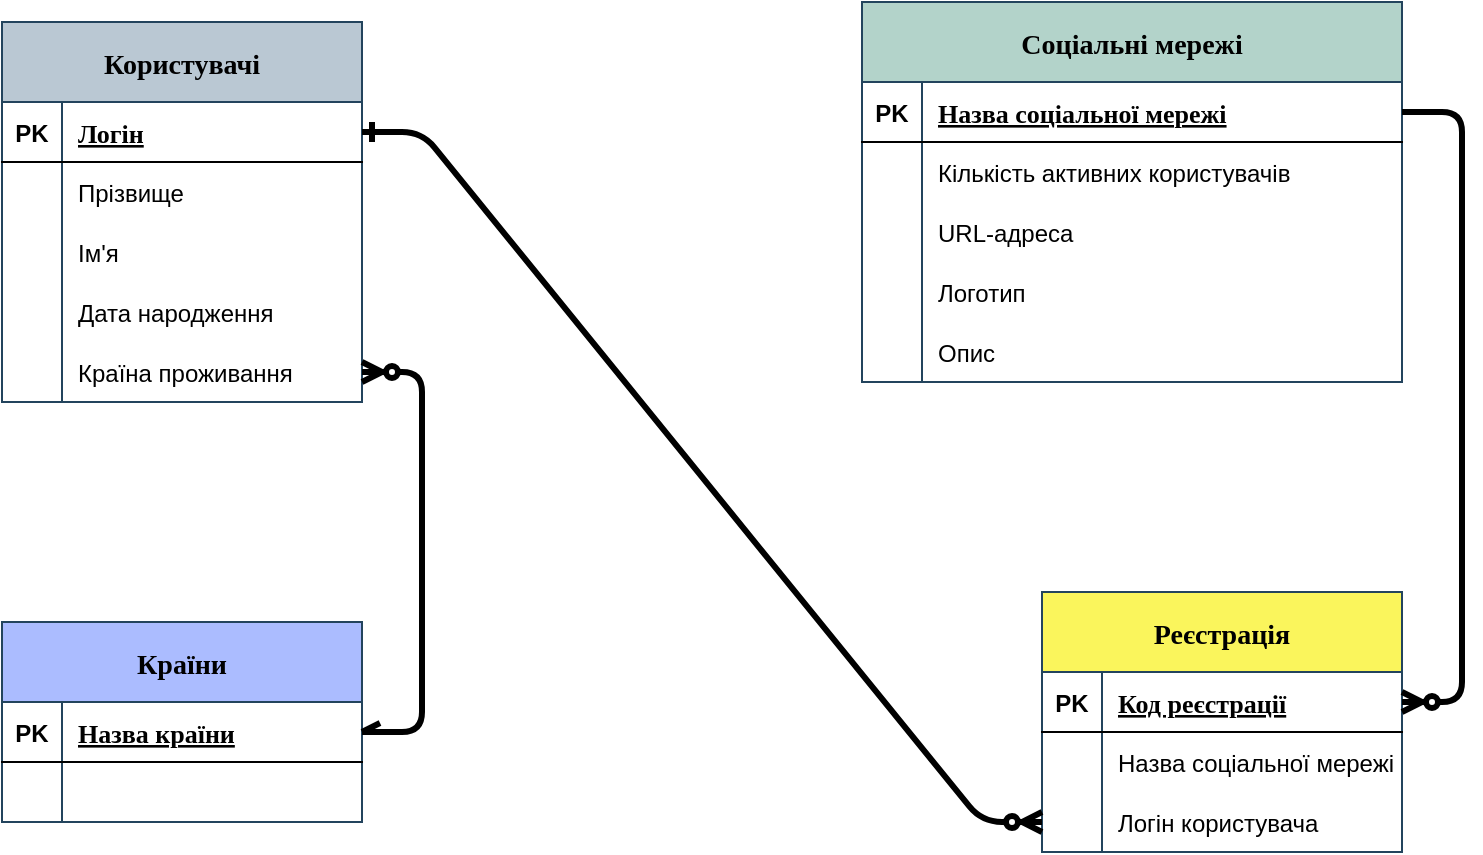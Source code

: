 <mxfile version="20.4.0" type="github">
  <diagram id="LfY8HSYb2KLvKZi6-ELM" name="Сторінка-1">
    <mxGraphModel dx="1421" dy="762" grid="1" gridSize="10" guides="1" tooltips="1" connect="1" arrows="1" fold="1" page="1" pageScale="1" pageWidth="827" pageHeight="1169" math="0" shadow="0">
      <root>
        <mxCell id="0" />
        <mxCell id="1" parent="0" />
        <mxCell id="vNw5nsysbJb_lxA0fcBF-2" value="Користувачі" style="shape=table;startSize=40;container=1;collapsible=1;childLayout=tableLayout;fixedRows=1;rowLines=0;fontStyle=1;align=center;resizeLast=1;fillColor=#bac8d3;strokeColor=#23445d;fontFamily=Verdana;fontSize=14;" vertex="1" parent="1">
          <mxGeometry x="30" y="40" width="180" height="190" as="geometry" />
        </mxCell>
        <mxCell id="vNw5nsysbJb_lxA0fcBF-3" value="" style="shape=tableRow;horizontal=0;startSize=0;swimlaneHead=0;swimlaneBody=0;fillColor=none;collapsible=0;dropTarget=0;points=[[0,0.5],[1,0.5]];portConstraint=eastwest;top=0;left=0;right=0;bottom=1;" vertex="1" parent="vNw5nsysbJb_lxA0fcBF-2">
          <mxGeometry y="40" width="180" height="30" as="geometry" />
        </mxCell>
        <mxCell id="vNw5nsysbJb_lxA0fcBF-4" value="PK" style="shape=partialRectangle;connectable=0;fillColor=none;top=0;left=0;bottom=0;right=0;fontStyle=1;overflow=hidden;" vertex="1" parent="vNw5nsysbJb_lxA0fcBF-3">
          <mxGeometry width="30" height="30" as="geometry">
            <mxRectangle width="30" height="30" as="alternateBounds" />
          </mxGeometry>
        </mxCell>
        <mxCell id="vNw5nsysbJb_lxA0fcBF-5" value="Логін" style="shape=partialRectangle;connectable=0;fillColor=none;top=0;left=0;bottom=0;right=0;align=left;spacingLeft=6;fontStyle=5;overflow=hidden;fontFamily=Verdana;fontSize=13;" vertex="1" parent="vNw5nsysbJb_lxA0fcBF-3">
          <mxGeometry x="30" width="150" height="30" as="geometry">
            <mxRectangle width="150" height="30" as="alternateBounds" />
          </mxGeometry>
        </mxCell>
        <mxCell id="vNw5nsysbJb_lxA0fcBF-6" value="" style="shape=tableRow;horizontal=0;startSize=0;swimlaneHead=0;swimlaneBody=0;fillColor=none;collapsible=0;dropTarget=0;points=[[0,0.5],[1,0.5]];portConstraint=eastwest;top=0;left=0;right=0;bottom=0;" vertex="1" parent="vNw5nsysbJb_lxA0fcBF-2">
          <mxGeometry y="70" width="180" height="30" as="geometry" />
        </mxCell>
        <mxCell id="vNw5nsysbJb_lxA0fcBF-7" value="" style="shape=partialRectangle;connectable=0;fillColor=none;top=0;left=0;bottom=0;right=0;editable=1;overflow=hidden;" vertex="1" parent="vNw5nsysbJb_lxA0fcBF-6">
          <mxGeometry width="30" height="30" as="geometry">
            <mxRectangle width="30" height="30" as="alternateBounds" />
          </mxGeometry>
        </mxCell>
        <mxCell id="vNw5nsysbJb_lxA0fcBF-8" value="Прізвище" style="shape=partialRectangle;connectable=0;fillColor=none;top=0;left=0;bottom=0;right=0;align=left;spacingLeft=6;overflow=hidden;" vertex="1" parent="vNw5nsysbJb_lxA0fcBF-6">
          <mxGeometry x="30" width="150" height="30" as="geometry">
            <mxRectangle width="150" height="30" as="alternateBounds" />
          </mxGeometry>
        </mxCell>
        <mxCell id="vNw5nsysbJb_lxA0fcBF-18" value="" style="shape=tableRow;horizontal=0;startSize=0;swimlaneHead=0;swimlaneBody=0;fillColor=none;collapsible=0;dropTarget=0;points=[[0,0.5],[1,0.5]];portConstraint=eastwest;top=0;left=0;right=0;bottom=0;" vertex="1" parent="vNw5nsysbJb_lxA0fcBF-2">
          <mxGeometry y="100" width="180" height="30" as="geometry" />
        </mxCell>
        <mxCell id="vNw5nsysbJb_lxA0fcBF-19" value="" style="shape=partialRectangle;connectable=0;fillColor=none;top=0;left=0;bottom=0;right=0;editable=1;overflow=hidden;" vertex="1" parent="vNw5nsysbJb_lxA0fcBF-18">
          <mxGeometry width="30" height="30" as="geometry">
            <mxRectangle width="30" height="30" as="alternateBounds" />
          </mxGeometry>
        </mxCell>
        <mxCell id="vNw5nsysbJb_lxA0fcBF-20" value="Ім&#39;я" style="shape=partialRectangle;connectable=0;fillColor=none;top=0;left=0;bottom=0;right=0;align=left;spacingLeft=6;overflow=hidden;" vertex="1" parent="vNw5nsysbJb_lxA0fcBF-18">
          <mxGeometry x="30" width="150" height="30" as="geometry">
            <mxRectangle width="150" height="30" as="alternateBounds" />
          </mxGeometry>
        </mxCell>
        <mxCell id="vNw5nsysbJb_lxA0fcBF-9" value="" style="shape=tableRow;horizontal=0;startSize=0;swimlaneHead=0;swimlaneBody=0;fillColor=none;collapsible=0;dropTarget=0;points=[[0,0.5],[1,0.5]];portConstraint=eastwest;top=0;left=0;right=0;bottom=0;" vertex="1" parent="vNw5nsysbJb_lxA0fcBF-2">
          <mxGeometry y="130" width="180" height="30" as="geometry" />
        </mxCell>
        <mxCell id="vNw5nsysbJb_lxA0fcBF-10" value="" style="shape=partialRectangle;connectable=0;fillColor=none;top=0;left=0;bottom=0;right=0;editable=1;overflow=hidden;" vertex="1" parent="vNw5nsysbJb_lxA0fcBF-9">
          <mxGeometry width="30" height="30" as="geometry">
            <mxRectangle width="30" height="30" as="alternateBounds" />
          </mxGeometry>
        </mxCell>
        <mxCell id="vNw5nsysbJb_lxA0fcBF-11" value="Дата народження" style="shape=partialRectangle;connectable=0;fillColor=none;top=0;left=0;bottom=0;right=0;align=left;spacingLeft=6;overflow=hidden;" vertex="1" parent="vNw5nsysbJb_lxA0fcBF-9">
          <mxGeometry x="30" width="150" height="30" as="geometry">
            <mxRectangle width="150" height="30" as="alternateBounds" />
          </mxGeometry>
        </mxCell>
        <mxCell id="vNw5nsysbJb_lxA0fcBF-12" value="" style="shape=tableRow;horizontal=0;startSize=0;swimlaneHead=0;swimlaneBody=0;fillColor=none;collapsible=0;dropTarget=0;points=[[0,0.5],[1,0.5]];portConstraint=eastwest;top=0;left=0;right=0;bottom=0;" vertex="1" parent="vNw5nsysbJb_lxA0fcBF-2">
          <mxGeometry y="160" width="180" height="30" as="geometry" />
        </mxCell>
        <mxCell id="vNw5nsysbJb_lxA0fcBF-13" value="" style="shape=partialRectangle;connectable=0;fillColor=none;top=0;left=0;bottom=0;right=0;editable=1;overflow=hidden;" vertex="1" parent="vNw5nsysbJb_lxA0fcBF-12">
          <mxGeometry width="30" height="30" as="geometry">
            <mxRectangle width="30" height="30" as="alternateBounds" />
          </mxGeometry>
        </mxCell>
        <mxCell id="vNw5nsysbJb_lxA0fcBF-14" value="Країна проживання" style="shape=partialRectangle;connectable=0;fillColor=none;top=0;left=0;bottom=0;right=0;align=left;spacingLeft=6;overflow=hidden;" vertex="1" parent="vNw5nsysbJb_lxA0fcBF-12">
          <mxGeometry x="30" width="150" height="30" as="geometry">
            <mxRectangle width="150" height="30" as="alternateBounds" />
          </mxGeometry>
        </mxCell>
        <mxCell id="vNw5nsysbJb_lxA0fcBF-21" value="Соціальні мережі" style="shape=table;startSize=40;container=1;collapsible=1;childLayout=tableLayout;fixedRows=1;rowLines=0;fontStyle=1;align=center;resizeLast=1;fillColor=#B3D3CA;strokeColor=#23445d;fontFamily=Verdana;fontSize=14;" vertex="1" parent="1">
          <mxGeometry x="460" y="30" width="270" height="190" as="geometry" />
        </mxCell>
        <mxCell id="vNw5nsysbJb_lxA0fcBF-22" value="" style="shape=tableRow;horizontal=0;startSize=0;swimlaneHead=0;swimlaneBody=0;fillColor=none;collapsible=0;dropTarget=0;points=[[0,0.5],[1,0.5]];portConstraint=eastwest;top=0;left=0;right=0;bottom=1;" vertex="1" parent="vNw5nsysbJb_lxA0fcBF-21">
          <mxGeometry y="40" width="270" height="30" as="geometry" />
        </mxCell>
        <mxCell id="vNw5nsysbJb_lxA0fcBF-23" value="PK" style="shape=partialRectangle;connectable=0;fillColor=none;top=0;left=0;bottom=0;right=0;fontStyle=1;overflow=hidden;" vertex="1" parent="vNw5nsysbJb_lxA0fcBF-22">
          <mxGeometry width="30" height="30" as="geometry">
            <mxRectangle width="30" height="30" as="alternateBounds" />
          </mxGeometry>
        </mxCell>
        <mxCell id="vNw5nsysbJb_lxA0fcBF-24" value="Назва соціальної мережі" style="shape=partialRectangle;connectable=0;fillColor=none;top=0;left=0;bottom=0;right=0;align=left;spacingLeft=6;fontStyle=5;overflow=hidden;fontFamily=Verdana;fontSize=13;" vertex="1" parent="vNw5nsysbJb_lxA0fcBF-22">
          <mxGeometry x="30" width="240" height="30" as="geometry">
            <mxRectangle width="240" height="30" as="alternateBounds" />
          </mxGeometry>
        </mxCell>
        <mxCell id="vNw5nsysbJb_lxA0fcBF-25" value="" style="shape=tableRow;horizontal=0;startSize=0;swimlaneHead=0;swimlaneBody=0;fillColor=none;collapsible=0;dropTarget=0;points=[[0,0.5],[1,0.5]];portConstraint=eastwest;top=0;left=0;right=0;bottom=0;" vertex="1" parent="vNw5nsysbJb_lxA0fcBF-21">
          <mxGeometry y="70" width="270" height="30" as="geometry" />
        </mxCell>
        <mxCell id="vNw5nsysbJb_lxA0fcBF-26" value="" style="shape=partialRectangle;connectable=0;fillColor=none;top=0;left=0;bottom=0;right=0;editable=1;overflow=hidden;" vertex="1" parent="vNw5nsysbJb_lxA0fcBF-25">
          <mxGeometry width="30" height="30" as="geometry">
            <mxRectangle width="30" height="30" as="alternateBounds" />
          </mxGeometry>
        </mxCell>
        <mxCell id="vNw5nsysbJb_lxA0fcBF-27" value="Кількість активних користувачів" style="shape=partialRectangle;connectable=0;fillColor=none;top=0;left=0;bottom=0;right=0;align=left;spacingLeft=6;overflow=hidden;" vertex="1" parent="vNw5nsysbJb_lxA0fcBF-25">
          <mxGeometry x="30" width="240" height="30" as="geometry">
            <mxRectangle width="240" height="30" as="alternateBounds" />
          </mxGeometry>
        </mxCell>
        <mxCell id="vNw5nsysbJb_lxA0fcBF-28" value="" style="shape=tableRow;horizontal=0;startSize=0;swimlaneHead=0;swimlaneBody=0;fillColor=none;collapsible=0;dropTarget=0;points=[[0,0.5],[1,0.5]];portConstraint=eastwest;top=0;left=0;right=0;bottom=0;" vertex="1" parent="vNw5nsysbJb_lxA0fcBF-21">
          <mxGeometry y="100" width="270" height="30" as="geometry" />
        </mxCell>
        <mxCell id="vNw5nsysbJb_lxA0fcBF-29" value="" style="shape=partialRectangle;connectable=0;fillColor=none;top=0;left=0;bottom=0;right=0;editable=1;overflow=hidden;" vertex="1" parent="vNw5nsysbJb_lxA0fcBF-28">
          <mxGeometry width="30" height="30" as="geometry">
            <mxRectangle width="30" height="30" as="alternateBounds" />
          </mxGeometry>
        </mxCell>
        <mxCell id="vNw5nsysbJb_lxA0fcBF-30" value="URL-адреса" style="shape=partialRectangle;connectable=0;fillColor=none;top=0;left=0;bottom=0;right=0;align=left;spacingLeft=6;overflow=hidden;" vertex="1" parent="vNw5nsysbJb_lxA0fcBF-28">
          <mxGeometry x="30" width="240" height="30" as="geometry">
            <mxRectangle width="240" height="30" as="alternateBounds" />
          </mxGeometry>
        </mxCell>
        <mxCell id="vNw5nsysbJb_lxA0fcBF-31" value="" style="shape=tableRow;horizontal=0;startSize=0;swimlaneHead=0;swimlaneBody=0;fillColor=none;collapsible=0;dropTarget=0;points=[[0,0.5],[1,0.5]];portConstraint=eastwest;top=0;left=0;right=0;bottom=0;" vertex="1" parent="vNw5nsysbJb_lxA0fcBF-21">
          <mxGeometry y="130" width="270" height="30" as="geometry" />
        </mxCell>
        <mxCell id="vNw5nsysbJb_lxA0fcBF-32" value="" style="shape=partialRectangle;connectable=0;fillColor=none;top=0;left=0;bottom=0;right=0;editable=1;overflow=hidden;" vertex="1" parent="vNw5nsysbJb_lxA0fcBF-31">
          <mxGeometry width="30" height="30" as="geometry">
            <mxRectangle width="30" height="30" as="alternateBounds" />
          </mxGeometry>
        </mxCell>
        <mxCell id="vNw5nsysbJb_lxA0fcBF-33" value="Логотип" style="shape=partialRectangle;connectable=0;fillColor=none;top=0;left=0;bottom=0;right=0;align=left;spacingLeft=6;overflow=hidden;" vertex="1" parent="vNw5nsysbJb_lxA0fcBF-31">
          <mxGeometry x="30" width="240" height="30" as="geometry">
            <mxRectangle width="240" height="30" as="alternateBounds" />
          </mxGeometry>
        </mxCell>
        <mxCell id="vNw5nsysbJb_lxA0fcBF-34" value="" style="shape=tableRow;horizontal=0;startSize=0;swimlaneHead=0;swimlaneBody=0;fillColor=none;collapsible=0;dropTarget=0;points=[[0,0.5],[1,0.5]];portConstraint=eastwest;top=0;left=0;right=0;bottom=0;" vertex="1" parent="vNw5nsysbJb_lxA0fcBF-21">
          <mxGeometry y="160" width="270" height="30" as="geometry" />
        </mxCell>
        <mxCell id="vNw5nsysbJb_lxA0fcBF-35" value="" style="shape=partialRectangle;connectable=0;fillColor=none;top=0;left=0;bottom=0;right=0;editable=1;overflow=hidden;" vertex="1" parent="vNw5nsysbJb_lxA0fcBF-34">
          <mxGeometry width="30" height="30" as="geometry">
            <mxRectangle width="30" height="30" as="alternateBounds" />
          </mxGeometry>
        </mxCell>
        <mxCell id="vNw5nsysbJb_lxA0fcBF-36" value="Опис" style="shape=partialRectangle;connectable=0;fillColor=none;top=0;left=0;bottom=0;right=0;align=left;spacingLeft=6;overflow=hidden;" vertex="1" parent="vNw5nsysbJb_lxA0fcBF-34">
          <mxGeometry x="30" width="240" height="30" as="geometry">
            <mxRectangle width="240" height="30" as="alternateBounds" />
          </mxGeometry>
        </mxCell>
        <mxCell id="vNw5nsysbJb_lxA0fcBF-37" value="Країни" style="shape=table;startSize=40;container=1;collapsible=1;childLayout=tableLayout;fixedRows=1;rowLines=0;fontStyle=1;align=center;resizeLast=1;fillColor=#ABBCFF;strokeColor=#23445d;fontFamily=Verdana;fontSize=14;" vertex="1" parent="1">
          <mxGeometry x="30" y="340" width="180" height="100" as="geometry" />
        </mxCell>
        <mxCell id="vNw5nsysbJb_lxA0fcBF-38" value="" style="shape=tableRow;horizontal=0;startSize=0;swimlaneHead=0;swimlaneBody=0;fillColor=none;collapsible=0;dropTarget=0;points=[[0,0.5],[1,0.5]];portConstraint=eastwest;top=0;left=0;right=0;bottom=1;" vertex="1" parent="vNw5nsysbJb_lxA0fcBF-37">
          <mxGeometry y="40" width="180" height="30" as="geometry" />
        </mxCell>
        <mxCell id="vNw5nsysbJb_lxA0fcBF-39" value="PK" style="shape=partialRectangle;connectable=0;fillColor=none;top=0;left=0;bottom=0;right=0;fontStyle=1;overflow=hidden;" vertex="1" parent="vNw5nsysbJb_lxA0fcBF-38">
          <mxGeometry width="30" height="30" as="geometry">
            <mxRectangle width="30" height="30" as="alternateBounds" />
          </mxGeometry>
        </mxCell>
        <mxCell id="vNw5nsysbJb_lxA0fcBF-40" value="Назва країни" style="shape=partialRectangle;connectable=0;fillColor=none;top=0;left=0;bottom=0;right=0;align=left;spacingLeft=6;fontStyle=5;overflow=hidden;fontFamily=Verdana;fontSize=13;" vertex="1" parent="vNw5nsysbJb_lxA0fcBF-38">
          <mxGeometry x="30" width="150" height="30" as="geometry">
            <mxRectangle width="150" height="30" as="alternateBounds" />
          </mxGeometry>
        </mxCell>
        <mxCell id="vNw5nsysbJb_lxA0fcBF-50" value="" style="shape=tableRow;horizontal=0;startSize=0;swimlaneHead=0;swimlaneBody=0;fillColor=none;collapsible=0;dropTarget=0;points=[[0,0.5],[1,0.5]];portConstraint=eastwest;top=0;left=0;right=0;bottom=0;" vertex="1" parent="vNw5nsysbJb_lxA0fcBF-37">
          <mxGeometry y="70" width="180" height="30" as="geometry" />
        </mxCell>
        <mxCell id="vNw5nsysbJb_lxA0fcBF-51" value="" style="shape=partialRectangle;connectable=0;fillColor=none;top=0;left=0;bottom=0;right=0;editable=1;overflow=hidden;" vertex="1" parent="vNw5nsysbJb_lxA0fcBF-50">
          <mxGeometry width="30" height="30" as="geometry">
            <mxRectangle width="30" height="30" as="alternateBounds" />
          </mxGeometry>
        </mxCell>
        <mxCell id="vNw5nsysbJb_lxA0fcBF-52" value="" style="shape=partialRectangle;connectable=0;fillColor=none;top=0;left=0;bottom=0;right=0;align=left;spacingLeft=6;overflow=hidden;" vertex="1" parent="vNw5nsysbJb_lxA0fcBF-50">
          <mxGeometry x="30" width="150" height="30" as="geometry">
            <mxRectangle width="150" height="30" as="alternateBounds" />
          </mxGeometry>
        </mxCell>
        <mxCell id="vNw5nsysbJb_lxA0fcBF-55" value="Реєстрація" style="shape=table;startSize=40;container=1;collapsible=1;childLayout=tableLayout;fixedRows=1;rowLines=0;fontStyle=1;align=center;resizeLast=1;fillColor=#FAF55C;strokeColor=#23445d;fontFamily=Verdana;fontSize=14;" vertex="1" parent="1">
          <mxGeometry x="550" y="325" width="180" height="130" as="geometry" />
        </mxCell>
        <mxCell id="vNw5nsysbJb_lxA0fcBF-56" value="" style="shape=tableRow;horizontal=0;startSize=0;swimlaneHead=0;swimlaneBody=0;fillColor=none;collapsible=0;dropTarget=0;points=[[0,0.5],[1,0.5]];portConstraint=eastwest;top=0;left=0;right=0;bottom=1;" vertex="1" parent="vNw5nsysbJb_lxA0fcBF-55">
          <mxGeometry y="40" width="180" height="30" as="geometry" />
        </mxCell>
        <mxCell id="vNw5nsysbJb_lxA0fcBF-57" value="PK" style="shape=partialRectangle;connectable=0;fillColor=none;top=0;left=0;bottom=0;right=0;fontStyle=1;overflow=hidden;" vertex="1" parent="vNw5nsysbJb_lxA0fcBF-56">
          <mxGeometry width="30" height="30" as="geometry">
            <mxRectangle width="30" height="30" as="alternateBounds" />
          </mxGeometry>
        </mxCell>
        <mxCell id="vNw5nsysbJb_lxA0fcBF-58" value="Код реєстрації" style="shape=partialRectangle;connectable=0;fillColor=none;top=0;left=0;bottom=0;right=0;align=left;spacingLeft=6;fontStyle=5;overflow=hidden;fontFamily=Verdana;fontSize=13;" vertex="1" parent="vNw5nsysbJb_lxA0fcBF-56">
          <mxGeometry x="30" width="150" height="30" as="geometry">
            <mxRectangle width="150" height="30" as="alternateBounds" />
          </mxGeometry>
        </mxCell>
        <mxCell id="vNw5nsysbJb_lxA0fcBF-59" value="" style="shape=tableRow;horizontal=0;startSize=0;swimlaneHead=0;swimlaneBody=0;fillColor=none;collapsible=0;dropTarget=0;points=[[0,0.5],[1,0.5]];portConstraint=eastwest;top=0;left=0;right=0;bottom=0;" vertex="1" parent="vNw5nsysbJb_lxA0fcBF-55">
          <mxGeometry y="70" width="180" height="30" as="geometry" />
        </mxCell>
        <mxCell id="vNw5nsysbJb_lxA0fcBF-60" value="" style="shape=partialRectangle;connectable=0;fillColor=none;top=0;left=0;bottom=0;right=0;editable=1;overflow=hidden;" vertex="1" parent="vNw5nsysbJb_lxA0fcBF-59">
          <mxGeometry width="30" height="30" as="geometry">
            <mxRectangle width="30" height="30" as="alternateBounds" />
          </mxGeometry>
        </mxCell>
        <mxCell id="vNw5nsysbJb_lxA0fcBF-61" value="Назва соціальної мережі" style="shape=partialRectangle;connectable=0;fillColor=none;top=0;left=0;bottom=0;right=0;align=left;spacingLeft=6;overflow=hidden;" vertex="1" parent="vNw5nsysbJb_lxA0fcBF-59">
          <mxGeometry x="30" width="150" height="30" as="geometry">
            <mxRectangle width="150" height="30" as="alternateBounds" />
          </mxGeometry>
        </mxCell>
        <mxCell id="vNw5nsysbJb_lxA0fcBF-62" value="" style="shape=tableRow;horizontal=0;startSize=0;swimlaneHead=0;swimlaneBody=0;fillColor=none;collapsible=0;dropTarget=0;points=[[0,0.5],[1,0.5]];portConstraint=eastwest;top=0;left=0;right=0;bottom=0;" vertex="1" parent="vNw5nsysbJb_lxA0fcBF-55">
          <mxGeometry y="100" width="180" height="30" as="geometry" />
        </mxCell>
        <mxCell id="vNw5nsysbJb_lxA0fcBF-63" value="" style="shape=partialRectangle;connectable=0;fillColor=none;top=0;left=0;bottom=0;right=0;editable=1;overflow=hidden;" vertex="1" parent="vNw5nsysbJb_lxA0fcBF-62">
          <mxGeometry width="30" height="30" as="geometry">
            <mxRectangle width="30" height="30" as="alternateBounds" />
          </mxGeometry>
        </mxCell>
        <mxCell id="vNw5nsysbJb_lxA0fcBF-64" value="Логін користувача" style="shape=partialRectangle;connectable=0;fillColor=none;top=0;left=0;bottom=0;right=0;align=left;spacingLeft=6;overflow=hidden;" vertex="1" parent="vNw5nsysbJb_lxA0fcBF-62">
          <mxGeometry x="30" width="150" height="30" as="geometry">
            <mxRectangle width="150" height="30" as="alternateBounds" />
          </mxGeometry>
        </mxCell>
        <mxCell id="vNw5nsysbJb_lxA0fcBF-71" value="" style="edgeStyle=entityRelationEdgeStyle;fontSize=12;html=1;endArrow=ERzeroToMany;endFill=1;rounded=1;fontFamily=Verdana;exitX=1;exitY=0.5;exitDx=0;exitDy=0;entryX=0;entryY=0.5;entryDx=0;entryDy=0;startArrow=ERone;startFill=0;strokeWidth=3;" edge="1" parent="1" source="vNw5nsysbJb_lxA0fcBF-3" target="vNw5nsysbJb_lxA0fcBF-62">
          <mxGeometry width="100" height="100" relative="1" as="geometry">
            <mxPoint x="314" y="220" as="sourcePoint" />
            <mxPoint x="310" y="90" as="targetPoint" />
          </mxGeometry>
        </mxCell>
        <mxCell id="vNw5nsysbJb_lxA0fcBF-72" value="" style="edgeStyle=entityRelationEdgeStyle;fontSize=12;html=1;endArrow=ERzeroToMany;endFill=1;rounded=1;strokeWidth=3;fontFamily=Verdana;entryX=1;entryY=0.5;entryDx=0;entryDy=0;exitX=1;exitY=0.5;exitDx=0;exitDy=0;startArrow=openAsync;startFill=0;" edge="1" parent="1" source="vNw5nsysbJb_lxA0fcBF-38" target="vNw5nsysbJb_lxA0fcBF-12">
          <mxGeometry width="100" height="100" relative="1" as="geometry">
            <mxPoint x="230" y="340" as="sourcePoint" />
            <mxPoint x="270" y="220" as="targetPoint" />
          </mxGeometry>
        </mxCell>
        <mxCell id="vNw5nsysbJb_lxA0fcBF-74" value="" style="edgeStyle=entityRelationEdgeStyle;fontSize=12;html=1;endArrow=ERzeroToMany;endFill=1;rounded=1;strokeWidth=3;fontFamily=Verdana;exitX=1;exitY=0.5;exitDx=0;exitDy=0;entryX=1;entryY=0.5;entryDx=0;entryDy=0;" edge="1" parent="1" source="vNw5nsysbJb_lxA0fcBF-22" target="vNw5nsysbJb_lxA0fcBF-56">
          <mxGeometry width="100" height="100" relative="1" as="geometry">
            <mxPoint x="680" y="435" as="sourcePoint" />
            <mxPoint x="780" y="335" as="targetPoint" />
          </mxGeometry>
        </mxCell>
      </root>
    </mxGraphModel>
  </diagram>
</mxfile>
